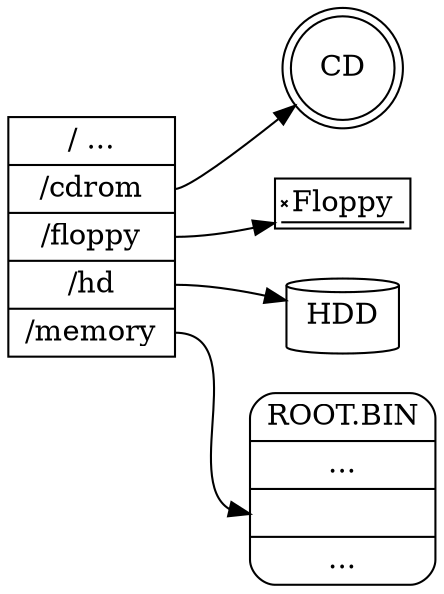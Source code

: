 digraph g {
    graph [
            rankdir = "LR"
            style="filled"
    ];
    node01 [
            label = "<f0> ROOT.BIN | <f1> ... | <f2> | ..."
            shape = "Mrecord"
            fillcolor = "green"
    ];
    node02 [
            label = "<f0> / ...| <f1> /cdrom | <f2> /floppy | <f3> /hd | <f4> /memory"
            shape = "record"
            fillcolor = "green"
    ];
    node03 [
            label = "HDD"
            shape = "cylinder"
            fillcolor = "green"
    ];
    node04 [
            label = "CD"
            shape = "doublecircle"
            fillcolor = "green"
    ];
    node05 [
            label = "Floppy"
            shape = "signature"
            fillcolor = "green"
    ];

    node02:f4 -> node01:f2;
    node02:f3 -> node03;
    node02:f1 -> node04;
    node02:f2 -> node05;
}